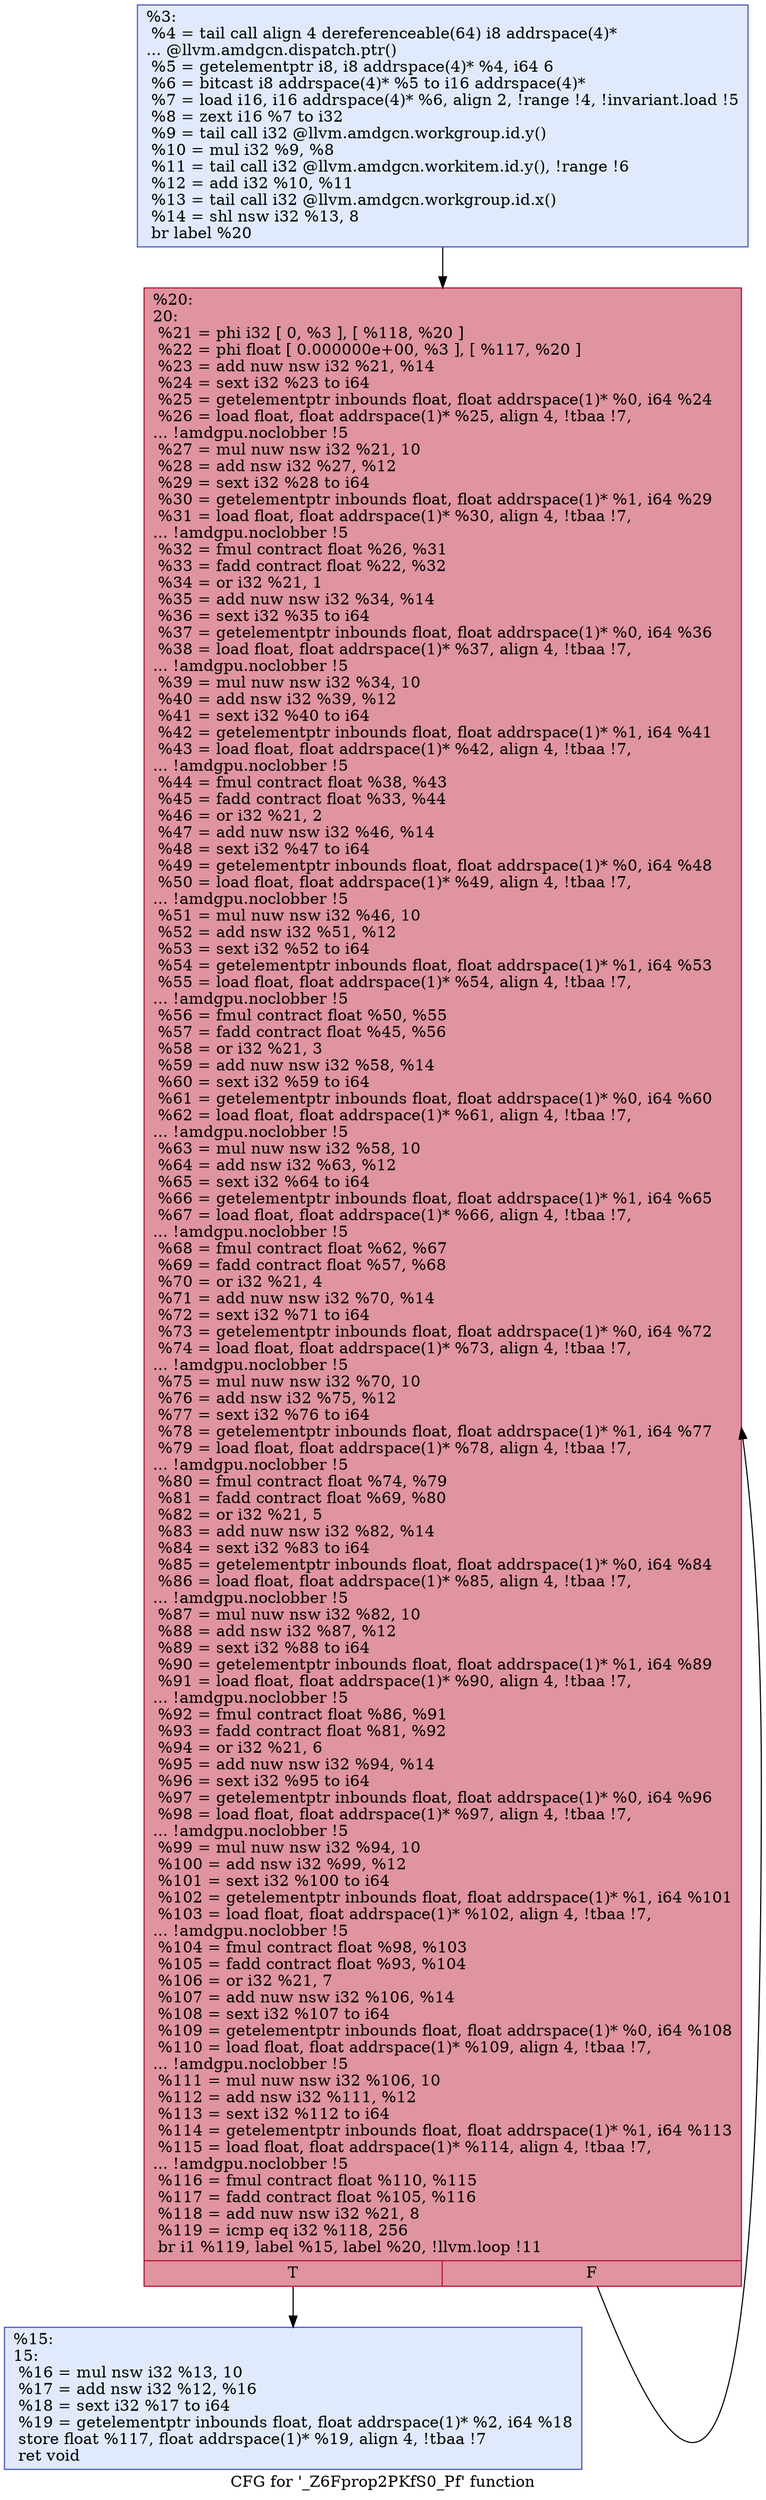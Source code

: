 digraph "CFG for '_Z6Fprop2PKfS0_Pf' function" {
	label="CFG for '_Z6Fprop2PKfS0_Pf' function";

	Node0x537c260 [shape=record,color="#3d50c3ff", style=filled, fillcolor="#b9d0f970",label="{%3:\l  %4 = tail call align 4 dereferenceable(64) i8 addrspace(4)*\l... @llvm.amdgcn.dispatch.ptr()\l  %5 = getelementptr i8, i8 addrspace(4)* %4, i64 6\l  %6 = bitcast i8 addrspace(4)* %5 to i16 addrspace(4)*\l  %7 = load i16, i16 addrspace(4)* %6, align 2, !range !4, !invariant.load !5\l  %8 = zext i16 %7 to i32\l  %9 = tail call i32 @llvm.amdgcn.workgroup.id.y()\l  %10 = mul i32 %9, %8\l  %11 = tail call i32 @llvm.amdgcn.workitem.id.y(), !range !6\l  %12 = add i32 %10, %11\l  %13 = tail call i32 @llvm.amdgcn.workgroup.id.x()\l  %14 = shl nsw i32 %13, 8\l  br label %20\l}"];
	Node0x537c260 -> Node0x537e340;
	Node0x537e440 [shape=record,color="#3d50c3ff", style=filled, fillcolor="#b9d0f970",label="{%15:\l15:                                               \l  %16 = mul nsw i32 %13, 10\l  %17 = add nsw i32 %12, %16\l  %18 = sext i32 %17 to i64\l  %19 = getelementptr inbounds float, float addrspace(1)* %2, i64 %18\l  store float %117, float addrspace(1)* %19, align 4, !tbaa !7\l  ret void\l}"];
	Node0x537e340 [shape=record,color="#b70d28ff", style=filled, fillcolor="#b70d2870",label="{%20:\l20:                                               \l  %21 = phi i32 [ 0, %3 ], [ %118, %20 ]\l  %22 = phi float [ 0.000000e+00, %3 ], [ %117, %20 ]\l  %23 = add nuw nsw i32 %21, %14\l  %24 = sext i32 %23 to i64\l  %25 = getelementptr inbounds float, float addrspace(1)* %0, i64 %24\l  %26 = load float, float addrspace(1)* %25, align 4, !tbaa !7,\l... !amdgpu.noclobber !5\l  %27 = mul nuw nsw i32 %21, 10\l  %28 = add nsw i32 %27, %12\l  %29 = sext i32 %28 to i64\l  %30 = getelementptr inbounds float, float addrspace(1)* %1, i64 %29\l  %31 = load float, float addrspace(1)* %30, align 4, !tbaa !7,\l... !amdgpu.noclobber !5\l  %32 = fmul contract float %26, %31\l  %33 = fadd contract float %22, %32\l  %34 = or i32 %21, 1\l  %35 = add nuw nsw i32 %34, %14\l  %36 = sext i32 %35 to i64\l  %37 = getelementptr inbounds float, float addrspace(1)* %0, i64 %36\l  %38 = load float, float addrspace(1)* %37, align 4, !tbaa !7,\l... !amdgpu.noclobber !5\l  %39 = mul nuw nsw i32 %34, 10\l  %40 = add nsw i32 %39, %12\l  %41 = sext i32 %40 to i64\l  %42 = getelementptr inbounds float, float addrspace(1)* %1, i64 %41\l  %43 = load float, float addrspace(1)* %42, align 4, !tbaa !7,\l... !amdgpu.noclobber !5\l  %44 = fmul contract float %38, %43\l  %45 = fadd contract float %33, %44\l  %46 = or i32 %21, 2\l  %47 = add nuw nsw i32 %46, %14\l  %48 = sext i32 %47 to i64\l  %49 = getelementptr inbounds float, float addrspace(1)* %0, i64 %48\l  %50 = load float, float addrspace(1)* %49, align 4, !tbaa !7,\l... !amdgpu.noclobber !5\l  %51 = mul nuw nsw i32 %46, 10\l  %52 = add nsw i32 %51, %12\l  %53 = sext i32 %52 to i64\l  %54 = getelementptr inbounds float, float addrspace(1)* %1, i64 %53\l  %55 = load float, float addrspace(1)* %54, align 4, !tbaa !7,\l... !amdgpu.noclobber !5\l  %56 = fmul contract float %50, %55\l  %57 = fadd contract float %45, %56\l  %58 = or i32 %21, 3\l  %59 = add nuw nsw i32 %58, %14\l  %60 = sext i32 %59 to i64\l  %61 = getelementptr inbounds float, float addrspace(1)* %0, i64 %60\l  %62 = load float, float addrspace(1)* %61, align 4, !tbaa !7,\l... !amdgpu.noclobber !5\l  %63 = mul nuw nsw i32 %58, 10\l  %64 = add nsw i32 %63, %12\l  %65 = sext i32 %64 to i64\l  %66 = getelementptr inbounds float, float addrspace(1)* %1, i64 %65\l  %67 = load float, float addrspace(1)* %66, align 4, !tbaa !7,\l... !amdgpu.noclobber !5\l  %68 = fmul contract float %62, %67\l  %69 = fadd contract float %57, %68\l  %70 = or i32 %21, 4\l  %71 = add nuw nsw i32 %70, %14\l  %72 = sext i32 %71 to i64\l  %73 = getelementptr inbounds float, float addrspace(1)* %0, i64 %72\l  %74 = load float, float addrspace(1)* %73, align 4, !tbaa !7,\l... !amdgpu.noclobber !5\l  %75 = mul nuw nsw i32 %70, 10\l  %76 = add nsw i32 %75, %12\l  %77 = sext i32 %76 to i64\l  %78 = getelementptr inbounds float, float addrspace(1)* %1, i64 %77\l  %79 = load float, float addrspace(1)* %78, align 4, !tbaa !7,\l... !amdgpu.noclobber !5\l  %80 = fmul contract float %74, %79\l  %81 = fadd contract float %69, %80\l  %82 = or i32 %21, 5\l  %83 = add nuw nsw i32 %82, %14\l  %84 = sext i32 %83 to i64\l  %85 = getelementptr inbounds float, float addrspace(1)* %0, i64 %84\l  %86 = load float, float addrspace(1)* %85, align 4, !tbaa !7,\l... !amdgpu.noclobber !5\l  %87 = mul nuw nsw i32 %82, 10\l  %88 = add nsw i32 %87, %12\l  %89 = sext i32 %88 to i64\l  %90 = getelementptr inbounds float, float addrspace(1)* %1, i64 %89\l  %91 = load float, float addrspace(1)* %90, align 4, !tbaa !7,\l... !amdgpu.noclobber !5\l  %92 = fmul contract float %86, %91\l  %93 = fadd contract float %81, %92\l  %94 = or i32 %21, 6\l  %95 = add nuw nsw i32 %94, %14\l  %96 = sext i32 %95 to i64\l  %97 = getelementptr inbounds float, float addrspace(1)* %0, i64 %96\l  %98 = load float, float addrspace(1)* %97, align 4, !tbaa !7,\l... !amdgpu.noclobber !5\l  %99 = mul nuw nsw i32 %94, 10\l  %100 = add nsw i32 %99, %12\l  %101 = sext i32 %100 to i64\l  %102 = getelementptr inbounds float, float addrspace(1)* %1, i64 %101\l  %103 = load float, float addrspace(1)* %102, align 4, !tbaa !7,\l... !amdgpu.noclobber !5\l  %104 = fmul contract float %98, %103\l  %105 = fadd contract float %93, %104\l  %106 = or i32 %21, 7\l  %107 = add nuw nsw i32 %106, %14\l  %108 = sext i32 %107 to i64\l  %109 = getelementptr inbounds float, float addrspace(1)* %0, i64 %108\l  %110 = load float, float addrspace(1)* %109, align 4, !tbaa !7,\l... !amdgpu.noclobber !5\l  %111 = mul nuw nsw i32 %106, 10\l  %112 = add nsw i32 %111, %12\l  %113 = sext i32 %112 to i64\l  %114 = getelementptr inbounds float, float addrspace(1)* %1, i64 %113\l  %115 = load float, float addrspace(1)* %114, align 4, !tbaa !7,\l... !amdgpu.noclobber !5\l  %116 = fmul contract float %110, %115\l  %117 = fadd contract float %105, %116\l  %118 = add nuw nsw i32 %21, 8\l  %119 = icmp eq i32 %118, 256\l  br i1 %119, label %15, label %20, !llvm.loop !11\l|{<s0>T|<s1>F}}"];
	Node0x537e340:s0 -> Node0x537e440;
	Node0x537e340:s1 -> Node0x537e340;
}
